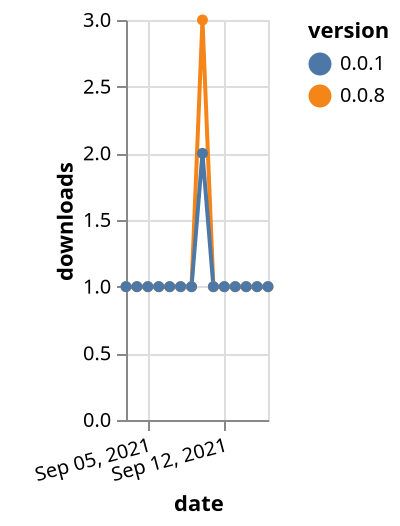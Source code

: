 {"$schema": "https://vega.github.io/schema/vega-lite/v5.json", "description": "A simple bar chart with embedded data.", "data": {"values": [{"date": "2021-09-03", "total": 183, "delta": 1, "version": "0.0.8"}, {"date": "2021-09-04", "total": 184, "delta": 1, "version": "0.0.8"}, {"date": "2021-09-05", "total": 185, "delta": 1, "version": "0.0.8"}, {"date": "2021-09-06", "total": 186, "delta": 1, "version": "0.0.8"}, {"date": "2021-09-07", "total": 187, "delta": 1, "version": "0.0.8"}, {"date": "2021-09-08", "total": 188, "delta": 1, "version": "0.0.8"}, {"date": "2021-09-09", "total": 189, "delta": 1, "version": "0.0.8"}, {"date": "2021-09-10", "total": 192, "delta": 3, "version": "0.0.8"}, {"date": "2021-09-11", "total": 193, "delta": 1, "version": "0.0.8"}, {"date": "2021-09-12", "total": 194, "delta": 1, "version": "0.0.8"}, {"date": "2021-09-13", "total": 195, "delta": 1, "version": "0.0.8"}, {"date": "2021-09-14", "total": 196, "delta": 1, "version": "0.0.8"}, {"date": "2021-09-15", "total": 197, "delta": 1, "version": "0.0.8"}, {"date": "2021-09-16", "total": 198, "delta": 1, "version": "0.0.8"}, {"date": "2021-09-03", "total": 175, "delta": 1, "version": "0.0.1"}, {"date": "2021-09-04", "total": 176, "delta": 1, "version": "0.0.1"}, {"date": "2021-09-05", "total": 177, "delta": 1, "version": "0.0.1"}, {"date": "2021-09-06", "total": 178, "delta": 1, "version": "0.0.1"}, {"date": "2021-09-07", "total": 179, "delta": 1, "version": "0.0.1"}, {"date": "2021-09-08", "total": 180, "delta": 1, "version": "0.0.1"}, {"date": "2021-09-09", "total": 181, "delta": 1, "version": "0.0.1"}, {"date": "2021-09-10", "total": 183, "delta": 2, "version": "0.0.1"}, {"date": "2021-09-11", "total": 184, "delta": 1, "version": "0.0.1"}, {"date": "2021-09-12", "total": 185, "delta": 1, "version": "0.0.1"}, {"date": "2021-09-13", "total": 186, "delta": 1, "version": "0.0.1"}, {"date": "2021-09-14", "total": 187, "delta": 1, "version": "0.0.1"}, {"date": "2021-09-15", "total": 188, "delta": 1, "version": "0.0.1"}, {"date": "2021-09-16", "total": 189, "delta": 1, "version": "0.0.1"}]}, "width": "container", "mark": {"type": "line", "point": {"filled": true}}, "encoding": {"x": {"field": "date", "type": "temporal", "timeUnit": "yearmonthdate", "title": "date", "axis": {"labelAngle": -15}}, "y": {"field": "delta", "type": "quantitative", "title": "downloads"}, "color": {"field": "version", "type": "nominal"}, "tooltip": {"field": "delta"}}}